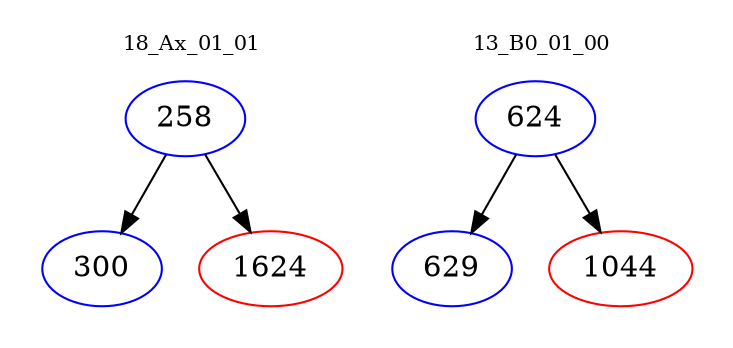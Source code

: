 digraph{
subgraph cluster_0 {
color = white
label = "18_Ax_01_01";
fontsize=10;
T0_258 [label="258", color="blue"]
T0_258 -> T0_300 [color="black"]
T0_300 [label="300", color="blue"]
T0_258 -> T0_1624 [color="black"]
T0_1624 [label="1624", color="red"]
}
subgraph cluster_1 {
color = white
label = "13_B0_01_00";
fontsize=10;
T1_624 [label="624", color="blue"]
T1_624 -> T1_629 [color="black"]
T1_629 [label="629", color="blue"]
T1_624 -> T1_1044 [color="black"]
T1_1044 [label="1044", color="red"]
}
}
